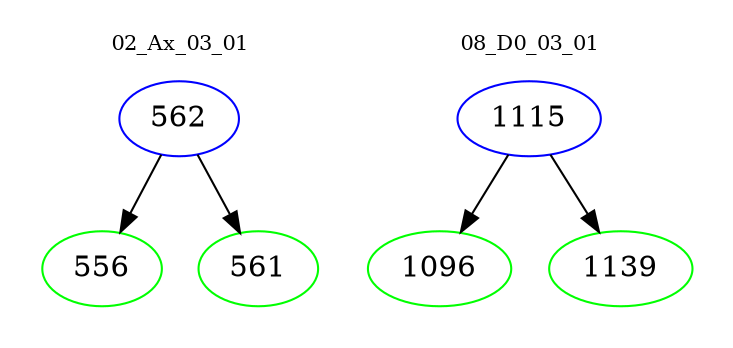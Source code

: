 digraph{
subgraph cluster_0 {
color = white
label = "02_Ax_03_01";
fontsize=10;
T0_562 [label="562", color="blue"]
T0_562 -> T0_556 [color="black"]
T0_556 [label="556", color="green"]
T0_562 -> T0_561 [color="black"]
T0_561 [label="561", color="green"]
}
subgraph cluster_1 {
color = white
label = "08_D0_03_01";
fontsize=10;
T1_1115 [label="1115", color="blue"]
T1_1115 -> T1_1096 [color="black"]
T1_1096 [label="1096", color="green"]
T1_1115 -> T1_1139 [color="black"]
T1_1139 [label="1139", color="green"]
}
}
